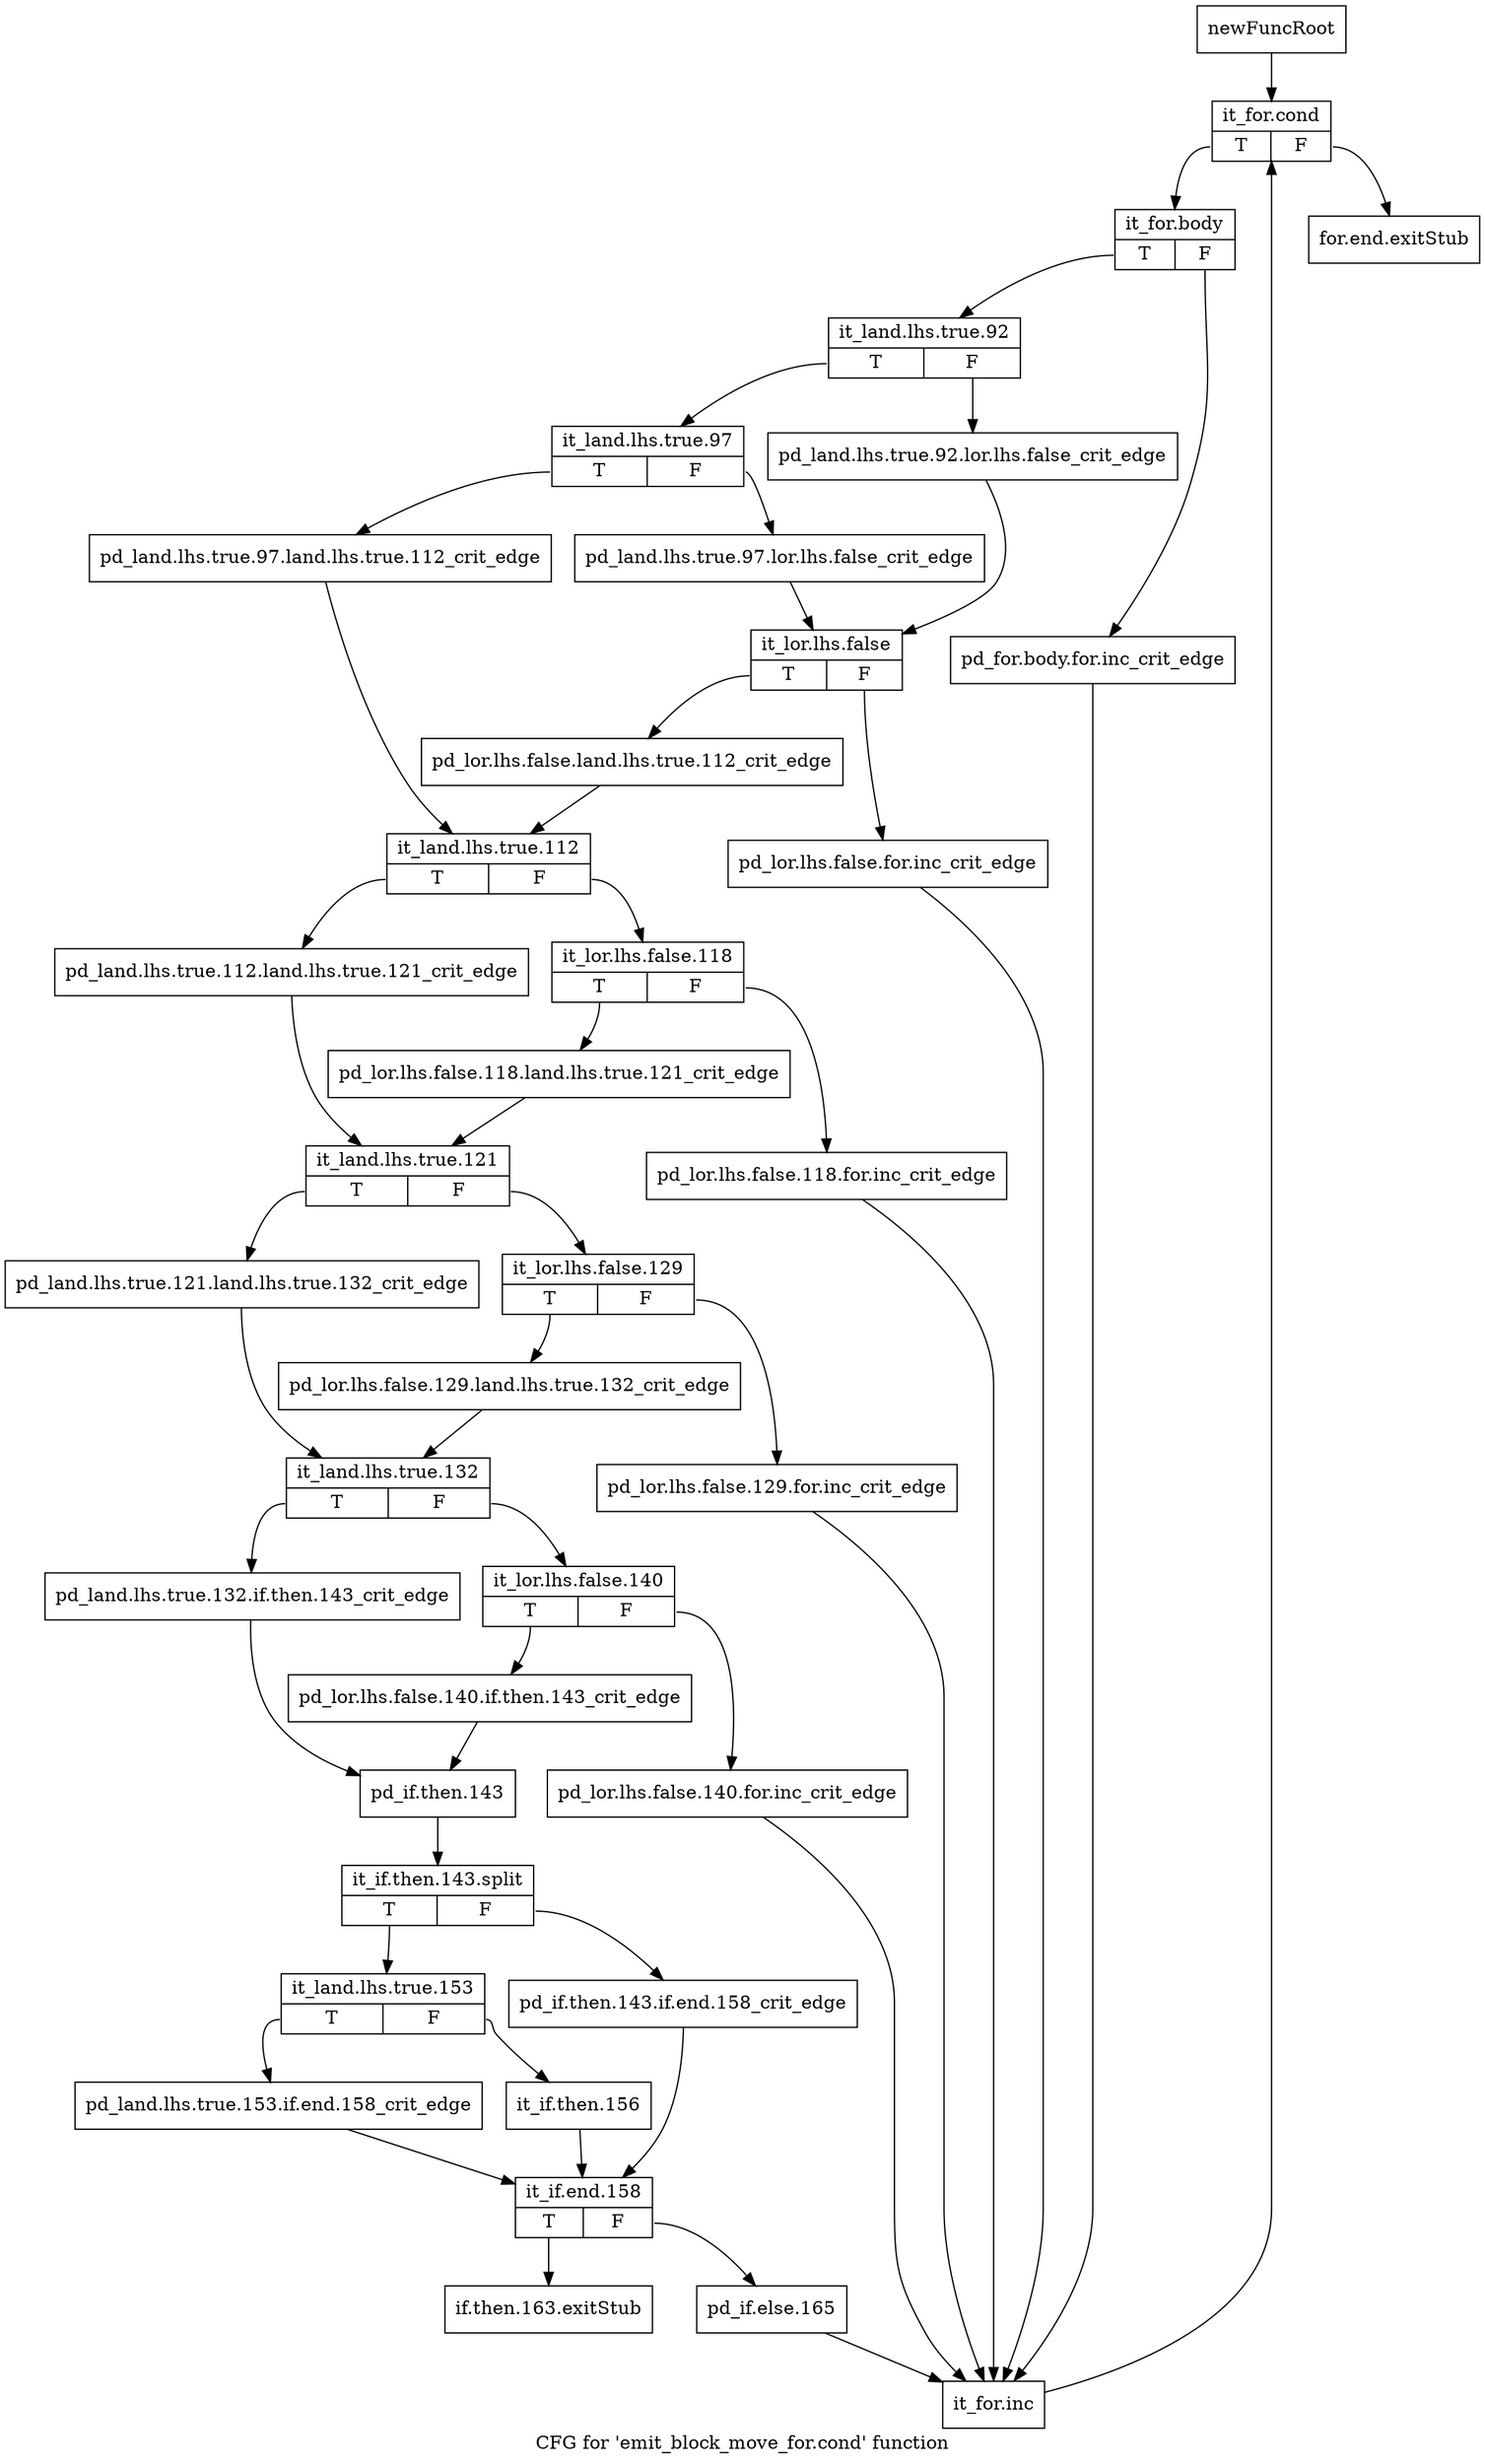 digraph "CFG for 'emit_block_move_for.cond' function" {
	label="CFG for 'emit_block_move_for.cond' function";

	Node0xad469f0 [shape=record,label="{newFuncRoot}"];
	Node0xad469f0 -> Node0xad46ae0;
	Node0xad46a40 [shape=record,label="{for.end.exitStub}"];
	Node0xad46a90 [shape=record,label="{if.then.163.exitStub}"];
	Node0xad46ae0 [shape=record,label="{it_for.cond|{<s0>T|<s1>F}}"];
	Node0xad46ae0:s0 -> Node0xad46b30;
	Node0xad46ae0:s1 -> Node0xad46a40;
	Node0xad46b30 [shape=record,label="{it_for.body|{<s0>T|<s1>F}}"];
	Node0xad46b30:s0 -> Node0xad46bd0;
	Node0xad46b30:s1 -> Node0xad46b80;
	Node0xad46b80 [shape=record,label="{pd_for.body.for.inc_crit_edge}"];
	Node0xad46b80 -> Node0xad47530;
	Node0xad46bd0 [shape=record,label="{it_land.lhs.true.92|{<s0>T|<s1>F}}"];
	Node0xad46bd0:s0 -> Node0xad46c70;
	Node0xad46bd0:s1 -> Node0xad46c20;
	Node0xad46c20 [shape=record,label="{pd_land.lhs.true.92.lor.lhs.false_crit_edge}"];
	Node0xad46c20 -> Node0xad46d10;
	Node0xad46c70 [shape=record,label="{it_land.lhs.true.97|{<s0>T|<s1>F}}"];
	Node0xad46c70:s0 -> Node0xad46e00;
	Node0xad46c70:s1 -> Node0xad46cc0;
	Node0xad46cc0 [shape=record,label="{pd_land.lhs.true.97.lor.lhs.false_crit_edge}"];
	Node0xad46cc0 -> Node0xad46d10;
	Node0xad46d10 [shape=record,label="{it_lor.lhs.false|{<s0>T|<s1>F}}"];
	Node0xad46d10:s0 -> Node0xad46db0;
	Node0xad46d10:s1 -> Node0xad46d60;
	Node0xad46d60 [shape=record,label="{pd_lor.lhs.false.for.inc_crit_edge}"];
	Node0xad46d60 -> Node0xad47530;
	Node0xad46db0 [shape=record,label="{pd_lor.lhs.false.land.lhs.true.112_crit_edge}"];
	Node0xad46db0 -> Node0xad46e50;
	Node0xad46e00 [shape=record,label="{pd_land.lhs.true.97.land.lhs.true.112_crit_edge}"];
	Node0xad46e00 -> Node0xad46e50;
	Node0xad46e50 [shape=record,label="{it_land.lhs.true.112|{<s0>T|<s1>F}}"];
	Node0xad46e50:s0 -> Node0xad46f90;
	Node0xad46e50:s1 -> Node0xad46ea0;
	Node0xad46ea0 [shape=record,label="{it_lor.lhs.false.118|{<s0>T|<s1>F}}"];
	Node0xad46ea0:s0 -> Node0xad46f40;
	Node0xad46ea0:s1 -> Node0xad46ef0;
	Node0xad46ef0 [shape=record,label="{pd_lor.lhs.false.118.for.inc_crit_edge}"];
	Node0xad46ef0 -> Node0xad47530;
	Node0xad46f40 [shape=record,label="{pd_lor.lhs.false.118.land.lhs.true.121_crit_edge}"];
	Node0xad46f40 -> Node0xad46fe0;
	Node0xad46f90 [shape=record,label="{pd_land.lhs.true.112.land.lhs.true.121_crit_edge}"];
	Node0xad46f90 -> Node0xad46fe0;
	Node0xad46fe0 [shape=record,label="{it_land.lhs.true.121|{<s0>T|<s1>F}}"];
	Node0xad46fe0:s0 -> Node0xad47120;
	Node0xad46fe0:s1 -> Node0xad47030;
	Node0xad47030 [shape=record,label="{it_lor.lhs.false.129|{<s0>T|<s1>F}}"];
	Node0xad47030:s0 -> Node0xad470d0;
	Node0xad47030:s1 -> Node0xad47080;
	Node0xad47080 [shape=record,label="{pd_lor.lhs.false.129.for.inc_crit_edge}"];
	Node0xad47080 -> Node0xad47530;
	Node0xad470d0 [shape=record,label="{pd_lor.lhs.false.129.land.lhs.true.132_crit_edge}"];
	Node0xad470d0 -> Node0xad47170;
	Node0xad47120 [shape=record,label="{pd_land.lhs.true.121.land.lhs.true.132_crit_edge}"];
	Node0xad47120 -> Node0xad47170;
	Node0xad47170 [shape=record,label="{it_land.lhs.true.132|{<s0>T|<s1>F}}"];
	Node0xad47170:s0 -> Node0xad472b0;
	Node0xad47170:s1 -> Node0xad471c0;
	Node0xad471c0 [shape=record,label="{it_lor.lhs.false.140|{<s0>T|<s1>F}}"];
	Node0xad471c0:s0 -> Node0xad47260;
	Node0xad471c0:s1 -> Node0xad47210;
	Node0xad47210 [shape=record,label="{pd_lor.lhs.false.140.for.inc_crit_edge}"];
	Node0xad47210 -> Node0xad47530;
	Node0xad47260 [shape=record,label="{pd_lor.lhs.false.140.if.then.143_crit_edge}"];
	Node0xad47260 -> Node0xad47300;
	Node0xad472b0 [shape=record,label="{pd_land.lhs.true.132.if.then.143_crit_edge}"];
	Node0xad472b0 -> Node0xad47300;
	Node0xad47300 [shape=record,label="{pd_if.then.143}"];
	Node0xad47300 -> Node0xdc278f0;
	Node0xdc278f0 [shape=record,label="{it_if.then.143.split|{<s0>T|<s1>F}}"];
	Node0xdc278f0:s0 -> Node0xad473a0;
	Node0xdc278f0:s1 -> Node0xad47350;
	Node0xad47350 [shape=record,label="{pd_if.then.143.if.end.158_crit_edge}"];
	Node0xad47350 -> Node0xad47490;
	Node0xad473a0 [shape=record,label="{it_land.lhs.true.153|{<s0>T|<s1>F}}"];
	Node0xad473a0:s0 -> Node0xad47440;
	Node0xad473a0:s1 -> Node0xad473f0;
	Node0xad473f0 [shape=record,label="{it_if.then.156}"];
	Node0xad473f0 -> Node0xad47490;
	Node0xad47440 [shape=record,label="{pd_land.lhs.true.153.if.end.158_crit_edge}"];
	Node0xad47440 -> Node0xad47490;
	Node0xad47490 [shape=record,label="{it_if.end.158|{<s0>T|<s1>F}}"];
	Node0xad47490:s0 -> Node0xad46a90;
	Node0xad47490:s1 -> Node0xad474e0;
	Node0xad474e0 [shape=record,label="{pd_if.else.165}"];
	Node0xad474e0 -> Node0xad47530;
	Node0xad47530 [shape=record,label="{it_for.inc}"];
	Node0xad47530 -> Node0xad46ae0;
}
